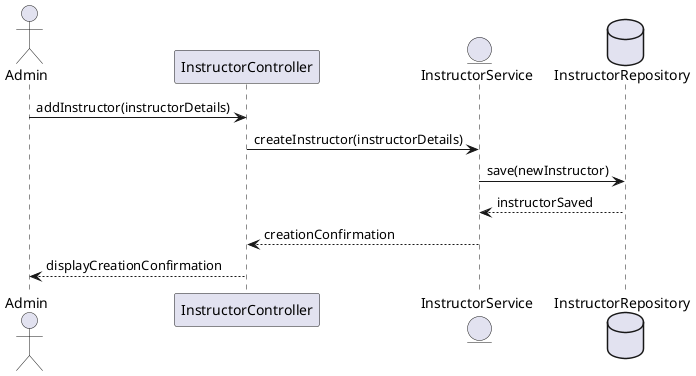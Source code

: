 @startuml
actor Admin
participant "InstructorController" as IC
entity "InstructorService" as IS
database "InstructorRepository" as IR

Admin -> IC : addInstructor(instructorDetails)
IC -> IS : createInstructor(instructorDetails)
IS -> IR : save(newInstructor)
IR --> IS : instructorSaved
IS --> IC : creationConfirmation
IC --> Admin : displayCreationConfirmation
@enduml
